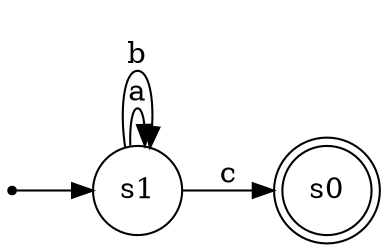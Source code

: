 digraph minimizedDeterministicFiniteStateMachine {
	rankdir=LR
	node [shape=doublecircle]
	s0
	node [shape=circle]
	s1 -> s1 [label=a]
	s1 -> s0 [label=c]
	s1 -> s1 [label=b]
	node [shape=point]
	"" -> s1
}
